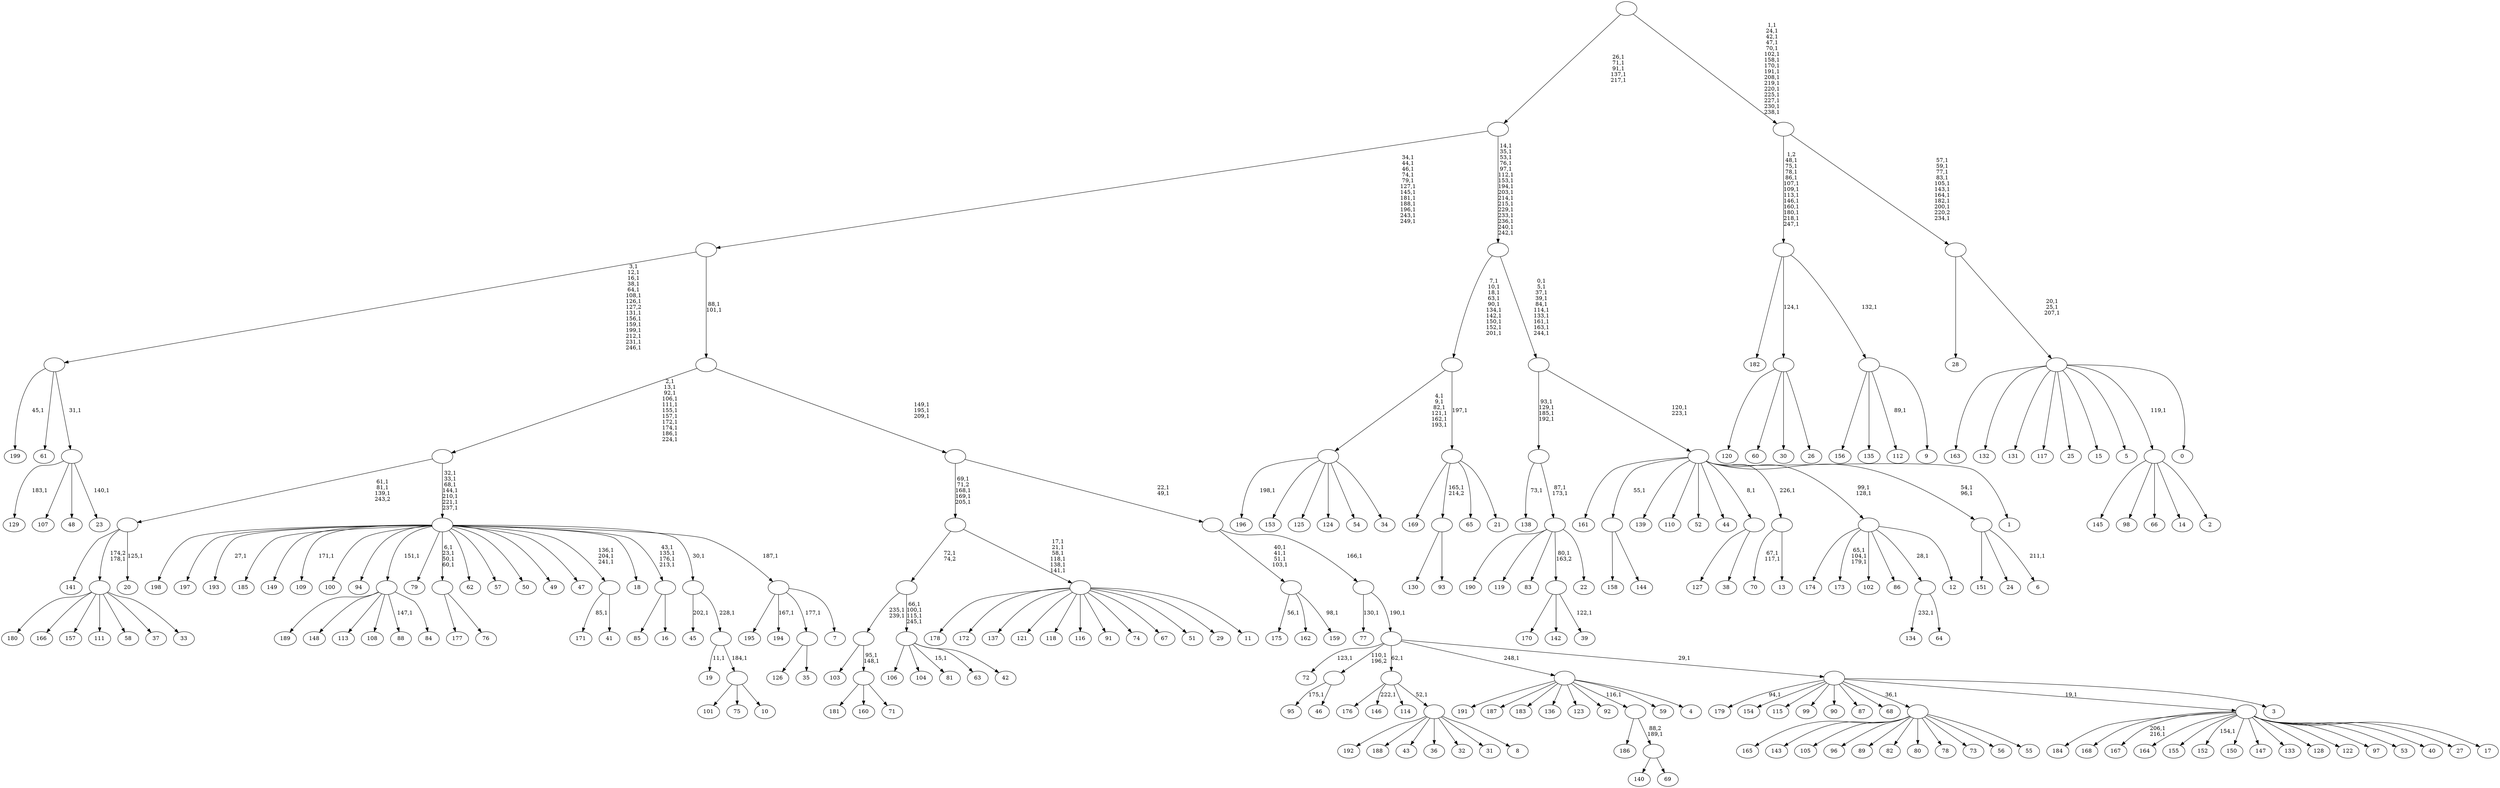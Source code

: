 digraph T {
	450 [label="199"]
	448 [label="198"]
	447 [label="197"]
	446 [label="196"]
	444 [label="195"]
	443 [label="194"]
	441 [label="193"]
	439 [label="192"]
	438 [label="191"]
	437 [label="190"]
	436 [label="189"]
	435 [label="188"]
	434 [label="187"]
	433 [label="186"]
	432 [label="185"]
	431 [label="184"]
	430 [label="183"]
	429 [label="182"]
	428 [label="181"]
	427 [label="180"]
	426 [label="179"]
	424 [label="178"]
	423 [label="177"]
	422 [label="176"]
	421 [label="175"]
	419 [label="174"]
	418 [label="173"]
	414 [label="172"]
	413 [label="171"]
	411 [label="170"]
	410 [label="169"]
	409 [label="168"]
	408 [label="167"]
	405 [label="166"]
	404 [label="165"]
	403 [label="164"]
	402 [label="163"]
	401 [label="162"]
	400 [label="161"]
	399 [label="160"]
	398 [label="159"]
	396 [label=""]
	392 [label="158"]
	391 [label="157"]
	390 [label="156"]
	389 [label="155"]
	388 [label="154"]
	387 [label="153"]
	386 [label="152"]
	384 [label="151"]
	383 [label="150"]
	382 [label="149"]
	381 [label="148"]
	380 [label="147"]
	379 [label="146"]
	377 [label="145"]
	376 [label="144"]
	375 [label=""]
	374 [label="143"]
	373 [label="142"]
	372 [label="141"]
	371 [label="140"]
	370 [label="139"]
	369 [label="138"]
	367 [label="137"]
	366 [label="136"]
	365 [label="135"]
	364 [label="134"]
	362 [label="133"]
	361 [label="132"]
	360 [label="131"]
	359 [label="130"]
	358 [label="129"]
	356 [label="128"]
	355 [label="127"]
	354 [label="126"]
	353 [label="125"]
	352 [label="124"]
	351 [label="123"]
	350 [label="122"]
	349 [label="121"]
	348 [label="120"]
	347 [label="119"]
	346 [label="118"]
	345 [label="117"]
	344 [label="116"]
	343 [label="115"]
	342 [label="114"]
	341 [label="113"]
	340 [label="112"]
	338 [label="111"]
	337 [label="110"]
	336 [label="109"]
	334 [label="108"]
	333 [label="107"]
	332 [label="106"]
	331 [label="105"]
	330 [label="104"]
	329 [label="103"]
	328 [label="102"]
	327 [label="101"]
	326 [label="100"]
	325 [label="99"]
	324 [label="98"]
	323 [label="97"]
	322 [label="96"]
	321 [label="95"]
	319 [label="94"]
	318 [label="93"]
	317 [label=""]
	316 [label="92"]
	315 [label="91"]
	314 [label="90"]
	313 [label="89"]
	312 [label="88"]
	310 [label="87"]
	309 [label="86"]
	308 [label="85"]
	307 [label="84"]
	306 [label=""]
	305 [label="83"]
	304 [label="82"]
	303 [label="81"]
	301 [label="80"]
	300 [label="79"]
	299 [label="78"]
	298 [label="77"]
	296 [label="76"]
	295 [label=""]
	291 [label="75"]
	290 [label="74"]
	289 [label="73"]
	288 [label="72"]
	286 [label="71"]
	285 [label=""]
	283 [label=""]
	281 [label="70"]
	278 [label="69"]
	277 [label=""]
	276 [label=""]
	275 [label="68"]
	274 [label="67"]
	273 [label="66"]
	272 [label="65"]
	271 [label="64"]
	270 [label=""]
	269 [label="63"]
	268 [label="62"]
	267 [label="61"]
	266 [label="60"]
	265 [label="59"]
	264 [label="58"]
	263 [label="57"]
	262 [label="56"]
	261 [label="55"]
	260 [label=""]
	259 [label="54"]
	258 [label="53"]
	257 [label="52"]
	256 [label="51"]
	255 [label="50"]
	254 [label="49"]
	253 [label="48"]
	252 [label="47"]
	251 [label="46"]
	250 [label=""]
	249 [label="45"]
	247 [label="44"]
	246 [label="43"]
	245 [label="42"]
	244 [label=""]
	240 [label=""]
	239 [label="41"]
	238 [label=""]
	235 [label="40"]
	234 [label="39"]
	232 [label=""]
	231 [label="38"]
	230 [label=""]
	229 [label="37"]
	228 [label="36"]
	227 [label="35"]
	226 [label=""]
	225 [label="34"]
	224 [label=""]
	218 [label="33"]
	217 [label=""]
	216 [label="32"]
	215 [label="31"]
	214 [label="30"]
	213 [label="29"]
	212 [label="28"]
	211 [label="27"]
	210 [label="26"]
	209 [label=""]
	208 [label="25"]
	207 [label="24"]
	206 [label="23"]
	204 [label=""]
	203 [label=""]
	189 [label="22"]
	188 [label=""]
	186 [label=""]
	182 [label="21"]
	181 [label=""]
	180 [label=""]
	170 [label="20"]
	168 [label=""]
	165 [label="19"]
	163 [label="18"]
	162 [label="17"]
	161 [label=""]
	160 [label="16"]
	159 [label=""]
	155 [label="15"]
	154 [label="14"]
	153 [label="13"]
	152 [label=""]
	151 [label="12"]
	150 [label=""]
	148 [label="11"]
	147 [label=""]
	141 [label=""]
	137 [label="10"]
	136 [label=""]
	135 [label=""]
	134 [label=""]
	133 [label="9"]
	132 [label=""]
	131 [label=""]
	119 [label="8"]
	118 [label=""]
	117 [label=""]
	116 [label="7"]
	115 [label=""]
	114 [label=""]
	107 [label=""]
	96 [label="6"]
	94 [label=""]
	92 [label="5"]
	91 [label="4"]
	90 [label=""]
	89 [label="3"]
	88 [label=""]
	87 [label=""]
	86 [label=""]
	85 [label=""]
	83 [label=""]
	80 [label=""]
	78 [label=""]
	66 [label="2"]
	65 [label=""]
	64 [label="1"]
	63 [label=""]
	61 [label=""]
	51 [label=""]
	35 [label=""]
	30 [label="0"]
	29 [label=""]
	26 [label=""]
	16 [label=""]
	0 [label=""]
	396 -> 398 [label="98,1"]
	396 -> 421 [label="56,1"]
	396 -> 401 [label=""]
	375 -> 392 [label=""]
	375 -> 376 [label=""]
	317 -> 359 [label=""]
	317 -> 318 [label=""]
	306 -> 312 [label="147,1"]
	306 -> 436 [label=""]
	306 -> 381 [label=""]
	306 -> 341 [label=""]
	306 -> 334 [label=""]
	306 -> 307 [label=""]
	295 -> 423 [label=""]
	295 -> 296 [label=""]
	285 -> 428 [label=""]
	285 -> 399 [label=""]
	285 -> 286 [label=""]
	283 -> 285 [label="95,1\n148,1"]
	283 -> 329 [label=""]
	277 -> 371 [label=""]
	277 -> 278 [label=""]
	276 -> 433 [label=""]
	276 -> 277 [label="88,2\n189,1"]
	270 -> 364 [label="232,1"]
	270 -> 271 [label=""]
	260 -> 404 [label=""]
	260 -> 374 [label=""]
	260 -> 331 [label=""]
	260 -> 322 [label=""]
	260 -> 313 [label=""]
	260 -> 304 [label=""]
	260 -> 301 [label=""]
	260 -> 299 [label=""]
	260 -> 289 [label=""]
	260 -> 262 [label=""]
	260 -> 261 [label=""]
	250 -> 321 [label="175,1"]
	250 -> 251 [label=""]
	244 -> 303 [label="15,1"]
	244 -> 332 [label=""]
	244 -> 330 [label=""]
	244 -> 269 [label=""]
	244 -> 245 [label=""]
	240 -> 244 [label="66,1\n100,1\n115,1\n245,1"]
	240 -> 283 [label="235,1\n239,1"]
	238 -> 413 [label="85,1"]
	238 -> 239 [label=""]
	232 -> 234 [label="122,1"]
	232 -> 411 [label=""]
	232 -> 373 [label=""]
	230 -> 355 [label=""]
	230 -> 231 [label=""]
	226 -> 354 [label=""]
	226 -> 227 [label=""]
	224 -> 446 [label="198,1"]
	224 -> 387 [label=""]
	224 -> 353 [label=""]
	224 -> 352 [label=""]
	224 -> 259 [label=""]
	224 -> 225 [label=""]
	217 -> 427 [label=""]
	217 -> 405 [label=""]
	217 -> 391 [label=""]
	217 -> 338 [label=""]
	217 -> 264 [label=""]
	217 -> 229 [label=""]
	217 -> 218 [label=""]
	209 -> 348 [label=""]
	209 -> 266 [label=""]
	209 -> 214 [label=""]
	209 -> 210 [label=""]
	204 -> 206 [label="140,1"]
	204 -> 358 [label="183,1"]
	204 -> 333 [label=""]
	204 -> 253 [label=""]
	203 -> 450 [label="45,1"]
	203 -> 267 [label=""]
	203 -> 204 [label="31,1"]
	188 -> 437 [label=""]
	188 -> 347 [label=""]
	188 -> 305 [label=""]
	188 -> 232 [label="80,1\n163,2"]
	188 -> 189 [label=""]
	186 -> 188 [label="87,1\n173,1"]
	186 -> 369 [label="73,1"]
	181 -> 410 [label=""]
	181 -> 317 [label="165,1\n214,2"]
	181 -> 272 [label=""]
	181 -> 182 [label=""]
	180 -> 224 [label="4,1\n9,1\n82,1\n121,1\n162,1\n193,1"]
	180 -> 181 [label="197,1"]
	168 -> 170 [label="125,1"]
	168 -> 372 [label=""]
	168 -> 217 [label="174,2\n178,1"]
	161 -> 386 [label="154,1"]
	161 -> 408 [label="206,1\n216,1"]
	161 -> 431 [label=""]
	161 -> 409 [label=""]
	161 -> 403 [label=""]
	161 -> 389 [label=""]
	161 -> 383 [label=""]
	161 -> 380 [label=""]
	161 -> 362 [label=""]
	161 -> 356 [label=""]
	161 -> 350 [label=""]
	161 -> 323 [label=""]
	161 -> 258 [label=""]
	161 -> 235 [label=""]
	161 -> 211 [label=""]
	161 -> 162 [label=""]
	159 -> 308 [label=""]
	159 -> 160 [label=""]
	152 -> 281 [label="67,1\n117,1"]
	152 -> 153 [label=""]
	150 -> 418 [label="65,1\n104,1\n179,1"]
	150 -> 419 [label=""]
	150 -> 328 [label=""]
	150 -> 309 [label=""]
	150 -> 270 [label="28,1"]
	150 -> 151 [label=""]
	147 -> 424 [label=""]
	147 -> 414 [label=""]
	147 -> 367 [label=""]
	147 -> 349 [label=""]
	147 -> 346 [label=""]
	147 -> 344 [label=""]
	147 -> 315 [label=""]
	147 -> 290 [label=""]
	147 -> 274 [label=""]
	147 -> 256 [label=""]
	147 -> 213 [label=""]
	147 -> 148 [label=""]
	141 -> 147 [label="17,1\n21,1\n58,1\n118,1\n138,1\n141,1"]
	141 -> 240 [label="72,1\n74,2"]
	136 -> 327 [label=""]
	136 -> 291 [label=""]
	136 -> 137 [label=""]
	135 -> 165 [label="11,1"]
	135 -> 136 [label="184,1"]
	134 -> 249 [label="202,1"]
	134 -> 135 [label="228,1"]
	132 -> 340 [label="89,1"]
	132 -> 390 [label=""]
	132 -> 365 [label=""]
	132 -> 133 [label=""]
	131 -> 429 [label=""]
	131 -> 209 [label="124,1"]
	131 -> 132 [label="132,1"]
	118 -> 439 [label=""]
	118 -> 435 [label=""]
	118 -> 246 [label=""]
	118 -> 228 [label=""]
	118 -> 216 [label=""]
	118 -> 215 [label=""]
	118 -> 119 [label=""]
	117 -> 379 [label="222,1"]
	117 -> 422 [label=""]
	117 -> 342 [label=""]
	117 -> 118 [label="52,1"]
	115 -> 443 [label="167,1"]
	115 -> 444 [label=""]
	115 -> 226 [label="177,1"]
	115 -> 116 [label=""]
	114 -> 159 [label="43,1\n135,1\n176,1\n213,1"]
	114 -> 238 [label="136,1\n204,1\n241,1"]
	114 -> 295 [label="6,1\n23,1\n50,1\n60,1"]
	114 -> 336 [label="171,1"]
	114 -> 441 [label="27,1"]
	114 -> 448 [label=""]
	114 -> 447 [label=""]
	114 -> 432 [label=""]
	114 -> 382 [label=""]
	114 -> 326 [label=""]
	114 -> 319 [label=""]
	114 -> 306 [label="151,1"]
	114 -> 300 [label=""]
	114 -> 268 [label=""]
	114 -> 263 [label=""]
	114 -> 255 [label=""]
	114 -> 254 [label=""]
	114 -> 252 [label=""]
	114 -> 163 [label=""]
	114 -> 134 [label="30,1"]
	114 -> 115 [label="187,1"]
	107 -> 114 [label="32,1\n33,1\n68,1\n144,1\n210,1\n221,1\n237,1"]
	107 -> 168 [label="61,1\n81,1\n139,1\n243,2"]
	94 -> 96 [label="211,1"]
	94 -> 384 [label=""]
	94 -> 207 [label=""]
	90 -> 438 [label=""]
	90 -> 434 [label=""]
	90 -> 430 [label=""]
	90 -> 366 [label=""]
	90 -> 351 [label=""]
	90 -> 316 [label=""]
	90 -> 276 [label="116,1"]
	90 -> 265 [label=""]
	90 -> 91 [label=""]
	88 -> 426 [label="94,1"]
	88 -> 388 [label=""]
	88 -> 343 [label=""]
	88 -> 325 [label=""]
	88 -> 314 [label=""]
	88 -> 310 [label=""]
	88 -> 275 [label=""]
	88 -> 260 [label="36,1"]
	88 -> 161 [label="19,1"]
	88 -> 89 [label=""]
	87 -> 288 [label="123,1"]
	87 -> 250 [label="110,1\n196,2"]
	87 -> 117 [label="62,1"]
	87 -> 90 [label="248,1"]
	87 -> 88 [label="29,1"]
	86 -> 298 [label="130,1"]
	86 -> 87 [label="190,1"]
	85 -> 396 [label="40,1\n41,1\n51,1\n103,1"]
	85 -> 86 [label="166,1"]
	83 -> 85 [label="22,1\n49,1"]
	83 -> 141 [label="69,1\n71,2\n168,1\n169,1\n205,1"]
	80 -> 83 [label="149,1\n195,1\n209,1"]
	80 -> 107 [label="2,1\n13,1\n92,1\n106,1\n111,1\n155,1\n157,1\n172,1\n174,1\n186,1\n224,1"]
	78 -> 80 [label="88,1\n101,1"]
	78 -> 203 [label="3,1\n12,1\n16,1\n38,1\n64,1\n108,1\n126,1\n127,2\n131,1\n156,1\n159,1\n199,1\n212,1\n231,1\n246,1"]
	65 -> 377 [label=""]
	65 -> 324 [label=""]
	65 -> 273 [label=""]
	65 -> 154 [label=""]
	65 -> 66 [label=""]
	63 -> 94 [label="54,1\n96,1"]
	63 -> 150 [label="99,1\n128,1"]
	63 -> 400 [label=""]
	63 -> 375 [label="55,1"]
	63 -> 370 [label=""]
	63 -> 337 [label=""]
	63 -> 257 [label=""]
	63 -> 247 [label=""]
	63 -> 230 [label="8,1"]
	63 -> 152 [label="226,1"]
	63 -> 64 [label=""]
	61 -> 63 [label="120,1\n223,1"]
	61 -> 186 [label="93,1\n129,1\n185,1\n192,1"]
	51 -> 61 [label="0,1\n5,1\n37,1\n39,1\n84,1\n114,1\n133,1\n161,1\n163,1\n244,1"]
	51 -> 180 [label="7,1\n10,1\n18,1\n63,1\n90,1\n134,1\n142,1\n150,1\n152,1\n201,1"]
	35 -> 51 [label="14,1\n35,1\n53,1\n76,1\n97,1\n112,1\n153,1\n194,1\n203,1\n214,1\n215,1\n229,1\n233,1\n236,1\n240,1\n242,1"]
	35 -> 78 [label="34,1\n44,1\n46,1\n74,1\n79,1\n127,1\n145,1\n181,1\n188,1\n196,1\n243,1\n249,1"]
	29 -> 402 [label=""]
	29 -> 361 [label=""]
	29 -> 360 [label=""]
	29 -> 345 [label=""]
	29 -> 208 [label=""]
	29 -> 155 [label=""]
	29 -> 92 [label=""]
	29 -> 65 [label="119,1"]
	29 -> 30 [label=""]
	26 -> 29 [label="20,1\n25,1\n207,1"]
	26 -> 212 [label=""]
	16 -> 26 [label="57,1\n59,1\n77,1\n83,1\n105,1\n143,1\n164,1\n182,1\n200,1\n220,2\n234,1"]
	16 -> 131 [label="1,2\n48,1\n75,1\n78,1\n86,1\n107,1\n109,1\n113,1\n146,1\n160,1\n180,1\n218,1\n247,1"]
	0 -> 16 [label="1,1\n24,1\n42,1\n47,1\n70,1\n102,1\n158,1\n170,1\n191,1\n208,1\n219,1\n220,1\n225,1\n227,1\n230,1\n238,1"]
	0 -> 35 [label="26,1\n71,1\n91,1\n137,1\n217,1"]
}
